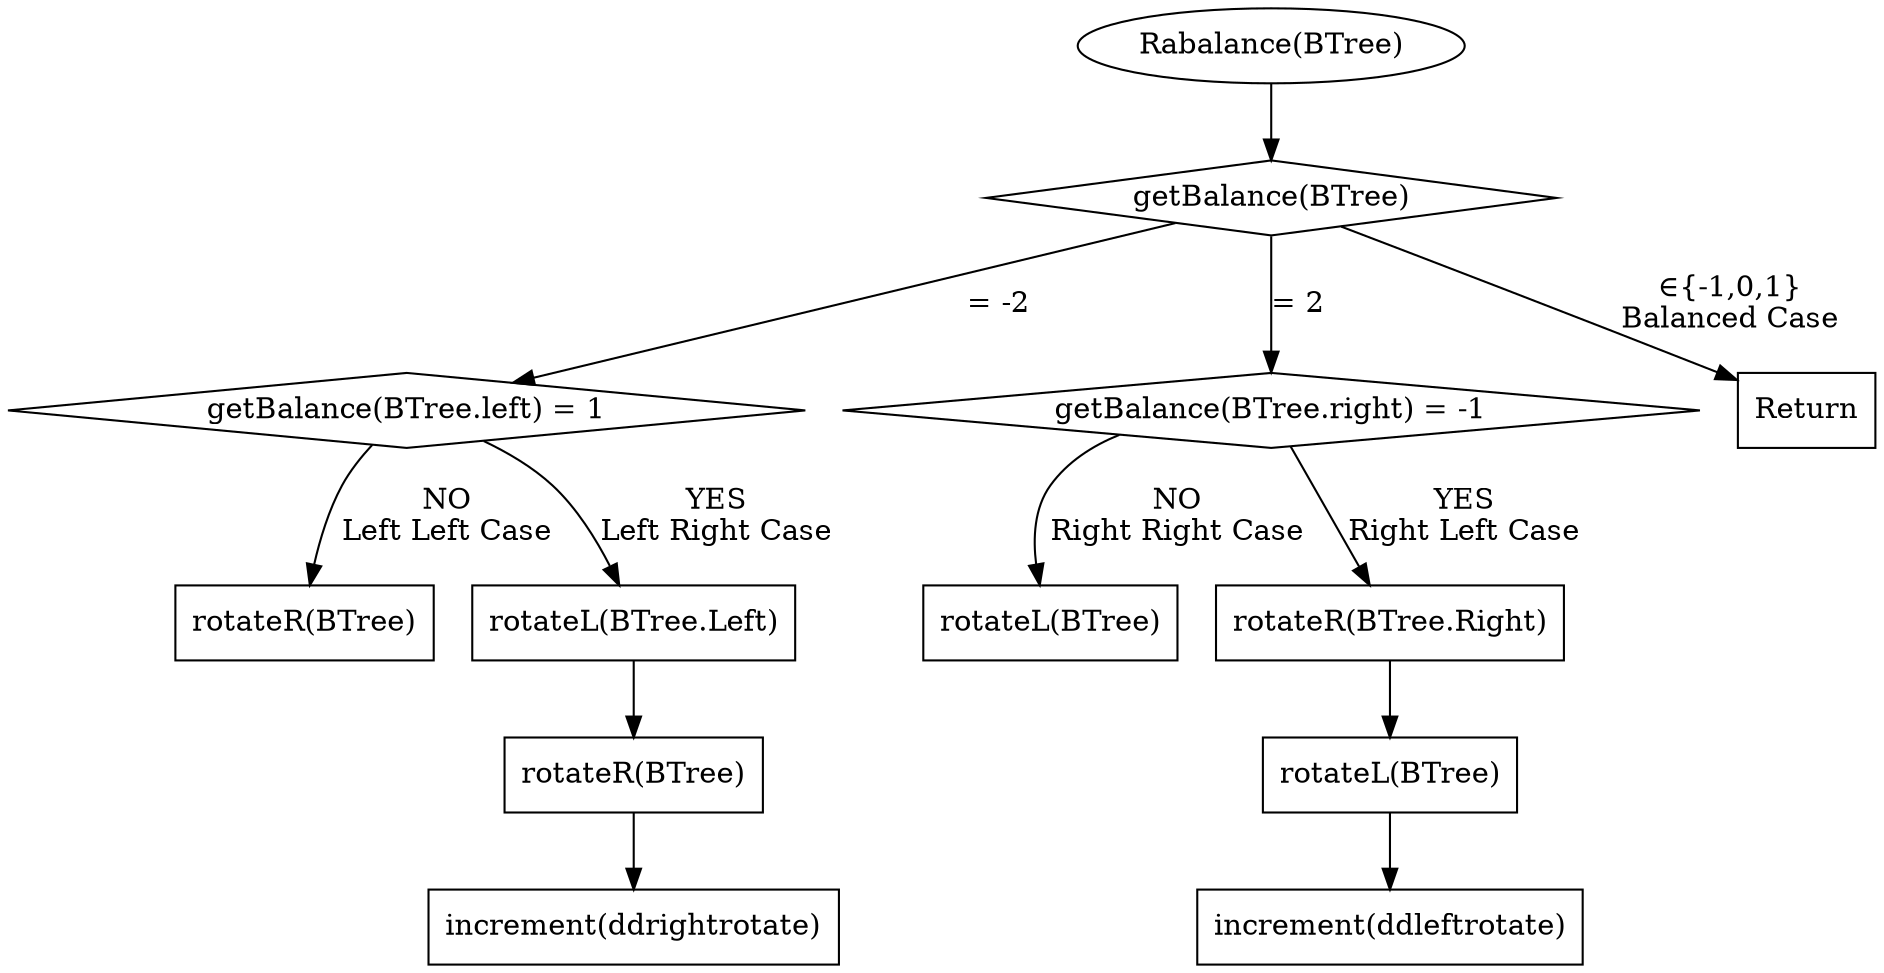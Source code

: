 digraph G {
    node [shape = box];
    rebalance [label = "Rabalance(BTree)" shape = ellipse]
    check2 [label = "getBalance(BTree)" shape = diamond]
    check1Pos [label = "getBalance(BTree.left) = 1" shape = diamond]
    check1Neg [label = "getBalance(BTree.right) = -1" shape = diamond]

    RightRight [label = "rotateL(BTree)"]
    LeftLeft [label = "rotateR(BTree)"]

    RightLeft [label = "rotateR(BTree.Right)"]
    RightLeft -> "rotateL(BTree)" -> "increment(ddleftrotate)"
    LeftRight [label = "rotateL(BTree.Left)"]
    LeftRight -> "rotateR(BTree)" -> "increment(ddrightrotate)"

    rebalance -> check2

    check2 -> check1Pos [label = "= -2"]
    check1Pos -> LeftRight [label = "YES\nLeft Right Case"]
    check1Pos -> LeftLeft [label = "NO\nLeft Left Case"]

    check2 -> check1Neg [label = "= 2"]
    check1Neg -> RightLeft [label = "YES\nRight Left Case"]
    check1Neg -> RightRight [label = "NO\nRight Right Case"]

    check2 -> "Return" [label = "∈{-1,0,1}\nBalanced Case"]

}
